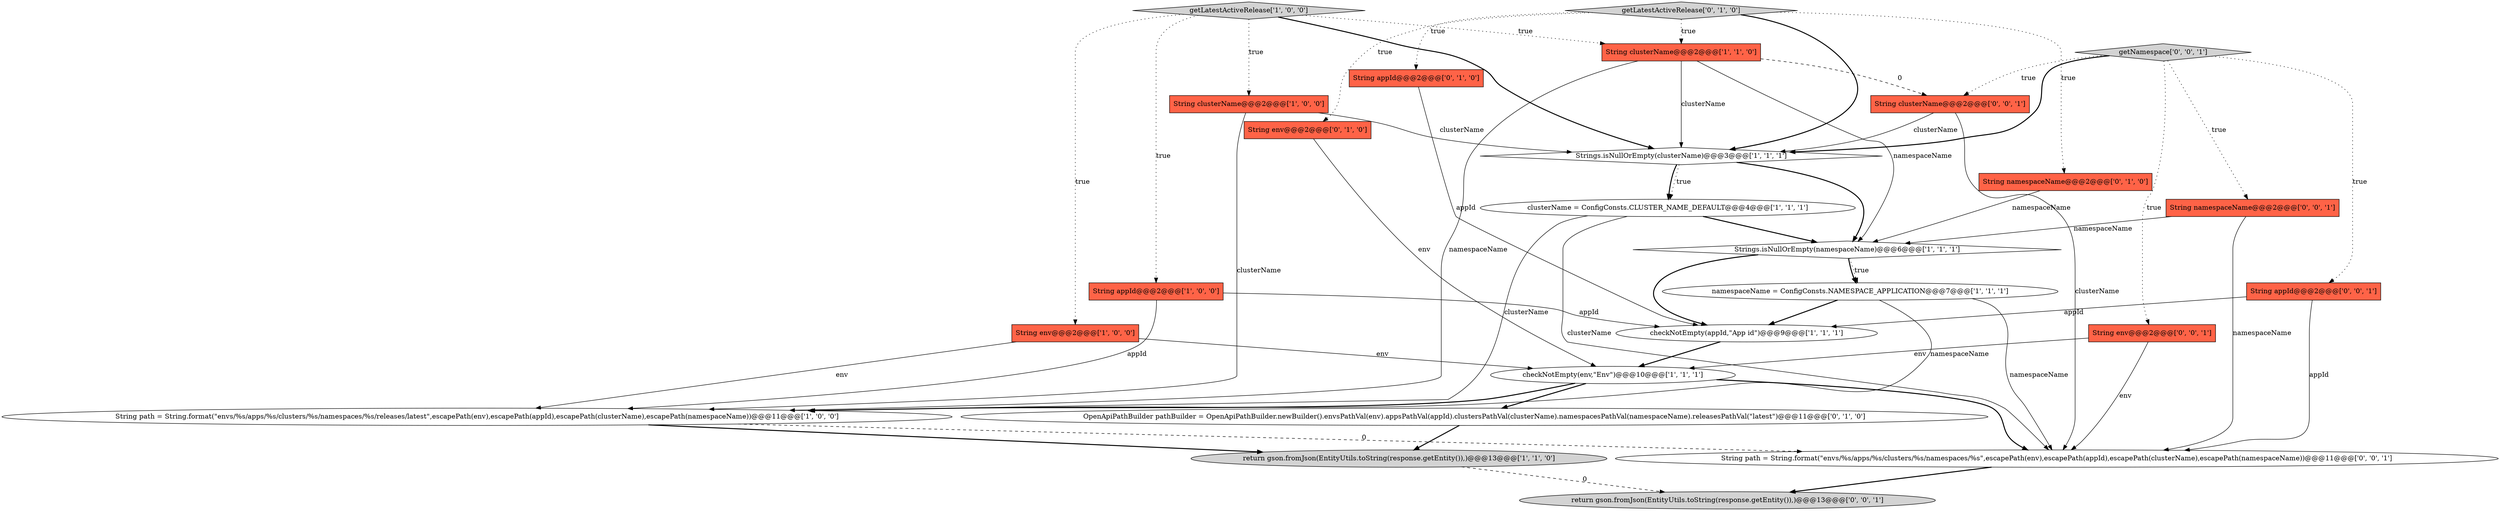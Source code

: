 digraph {
5 [style = filled, label = "return gson.fromJson(EntityUtils.toString(response.getEntity()),)@@@13@@@['1', '1', '0']", fillcolor = lightgray, shape = ellipse image = "AAA0AAABBB1BBB"];
16 [style = filled, label = "getLatestActiveRelease['0', '1', '0']", fillcolor = lightgray, shape = diamond image = "AAA0AAABBB2BBB"];
18 [style = filled, label = "String namespaceName@@@2@@@['0', '0', '1']", fillcolor = tomato, shape = box image = "AAA0AAABBB3BBB"];
10 [style = filled, label = "String path = String.format(\"envs/%s/apps/%s/clusters/%s/namespaces/%s/releases/latest\",escapePath(env),escapePath(appId),escapePath(clusterName),escapePath(namespaceName))@@@11@@@['1', '0', '0']", fillcolor = white, shape = ellipse image = "AAA0AAABBB1BBB"];
21 [style = filled, label = "String path = String.format(\"envs/%s/apps/%s/clusters/%s/namespaces/%s\",escapePath(env),escapePath(appId),escapePath(clusterName),escapePath(namespaceName))@@@11@@@['0', '0', '1']", fillcolor = white, shape = ellipse image = "AAA0AAABBB3BBB"];
20 [style = filled, label = "String env@@@2@@@['0', '0', '1']", fillcolor = tomato, shape = box image = "AAA0AAABBB3BBB"];
14 [style = filled, label = "OpenApiPathBuilder pathBuilder = OpenApiPathBuilder.newBuilder().envsPathVal(env).appsPathVal(appId).clustersPathVal(clusterName).namespacesPathVal(namespaceName).releasesPathVal(\"latest\")@@@11@@@['0', '1', '0']", fillcolor = white, shape = ellipse image = "AAA0AAABBB2BBB"];
19 [style = filled, label = "String appId@@@2@@@['0', '0', '1']", fillcolor = tomato, shape = box image = "AAA0AAABBB3BBB"];
17 [style = filled, label = "String appId@@@2@@@['0', '1', '0']", fillcolor = tomato, shape = box image = "AAA0AAABBB2BBB"];
1 [style = filled, label = "checkNotEmpty(env,\"Env\")@@@10@@@['1', '1', '1']", fillcolor = white, shape = ellipse image = "AAA0AAABBB1BBB"];
12 [style = filled, label = "clusterName = ConfigConsts.CLUSTER_NAME_DEFAULT@@@4@@@['1', '1', '1']", fillcolor = white, shape = ellipse image = "AAA0AAABBB1BBB"];
9 [style = filled, label = "checkNotEmpty(appId,\"App id\")@@@9@@@['1', '1', '1']", fillcolor = white, shape = ellipse image = "AAA0AAABBB1BBB"];
11 [style = filled, label = "String clusterName@@@2@@@['1', '1', '0']", fillcolor = tomato, shape = box image = "AAA0AAABBB1BBB"];
0 [style = filled, label = "String appId@@@2@@@['1', '0', '0']", fillcolor = tomato, shape = box image = "AAA0AAABBB1BBB"];
8 [style = filled, label = "String clusterName@@@2@@@['1', '0', '0']", fillcolor = tomato, shape = box image = "AAA0AAABBB1BBB"];
7 [style = filled, label = "Strings.isNullOrEmpty(clusterName)@@@3@@@['1', '1', '1']", fillcolor = white, shape = diamond image = "AAA0AAABBB1BBB"];
2 [style = filled, label = "getLatestActiveRelease['1', '0', '0']", fillcolor = lightgray, shape = diamond image = "AAA0AAABBB1BBB"];
22 [style = filled, label = "return gson.fromJson(EntityUtils.toString(response.getEntity()),)@@@13@@@['0', '0', '1']", fillcolor = lightgray, shape = ellipse image = "AAA0AAABBB3BBB"];
23 [style = filled, label = "getNamespace['0', '0', '1']", fillcolor = lightgray, shape = diamond image = "AAA0AAABBB3BBB"];
4 [style = filled, label = "Strings.isNullOrEmpty(namespaceName)@@@6@@@['1', '1', '1']", fillcolor = white, shape = diamond image = "AAA0AAABBB1BBB"];
24 [style = filled, label = "String clusterName@@@2@@@['0', '0', '1']", fillcolor = tomato, shape = box image = "AAA0AAABBB3BBB"];
3 [style = filled, label = "namespaceName = ConfigConsts.NAMESPACE_APPLICATION@@@7@@@['1', '1', '1']", fillcolor = white, shape = ellipse image = "AAA0AAABBB1BBB"];
15 [style = filled, label = "String env@@@2@@@['0', '1', '0']", fillcolor = tomato, shape = box image = "AAA0AAABBB2BBB"];
6 [style = filled, label = "String env@@@2@@@['1', '0', '0']", fillcolor = tomato, shape = box image = "AAA0AAABBB1BBB"];
13 [style = filled, label = "String namespaceName@@@2@@@['0', '1', '0']", fillcolor = tomato, shape = box image = "AAA0AAABBB2BBB"];
4->9 [style = bold, label=""];
0->10 [style = solid, label="appId"];
20->1 [style = solid, label="env"];
3->21 [style = solid, label="namespaceName"];
4->3 [style = bold, label=""];
2->0 [style = dotted, label="true"];
10->21 [style = dashed, label="0"];
16->13 [style = dotted, label="true"];
12->21 [style = solid, label="clusterName"];
2->8 [style = dotted, label="true"];
7->12 [style = bold, label=""];
20->21 [style = solid, label="env"];
11->10 [style = solid, label="namespaceName"];
16->17 [style = dotted, label="true"];
14->5 [style = bold, label=""];
16->7 [style = bold, label=""];
7->4 [style = bold, label=""];
23->19 [style = dotted, label="true"];
6->10 [style = solid, label="env"];
17->9 [style = solid, label="appId"];
3->10 [style = solid, label="namespaceName"];
11->4 [style = solid, label="namespaceName"];
19->21 [style = solid, label="appId"];
7->12 [style = dotted, label="true"];
2->11 [style = dotted, label="true"];
3->9 [style = bold, label=""];
18->4 [style = solid, label="namespaceName"];
23->20 [style = dotted, label="true"];
4->3 [style = dotted, label="true"];
10->5 [style = bold, label=""];
18->21 [style = solid, label="namespaceName"];
23->18 [style = dotted, label="true"];
11->7 [style = solid, label="clusterName"];
12->4 [style = bold, label=""];
6->1 [style = solid, label="env"];
2->6 [style = dotted, label="true"];
1->21 [style = bold, label=""];
21->22 [style = bold, label=""];
11->24 [style = dashed, label="0"];
0->9 [style = solid, label="appId"];
24->21 [style = solid, label="clusterName"];
12->10 [style = solid, label="clusterName"];
19->9 [style = solid, label="appId"];
8->10 [style = solid, label="clusterName"];
1->14 [style = bold, label=""];
5->22 [style = dashed, label="0"];
23->7 [style = bold, label=""];
2->7 [style = bold, label=""];
9->1 [style = bold, label=""];
13->4 [style = solid, label="namespaceName"];
16->11 [style = dotted, label="true"];
1->10 [style = bold, label=""];
23->24 [style = dotted, label="true"];
15->1 [style = solid, label="env"];
8->7 [style = solid, label="clusterName"];
16->15 [style = dotted, label="true"];
24->7 [style = solid, label="clusterName"];
}
